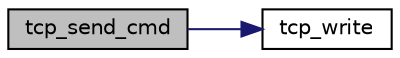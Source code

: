 digraph G
{
  edge [fontname="Helvetica",fontsize="10",labelfontname="Helvetica",labelfontsize="10"];
  node [fontname="Helvetica",fontsize="10",shape=record];
  rankdir="LR";
  Node1 [label="tcp_send_cmd",height=0.2,width=0.4,color="black", fillcolor="grey75", style="filled" fontcolor="black"];
  Node1 -> Node2 [color="midnightblue",fontsize="10",style="solid",fontname="Helvetica"];
  Node2 [label="tcp_write",height=0.2,width=0.4,color="black", fillcolor="white", style="filled",URL="$tcp_8h.html#abf5327c9ea7eb20615c07b4ffd833abb"];
}
